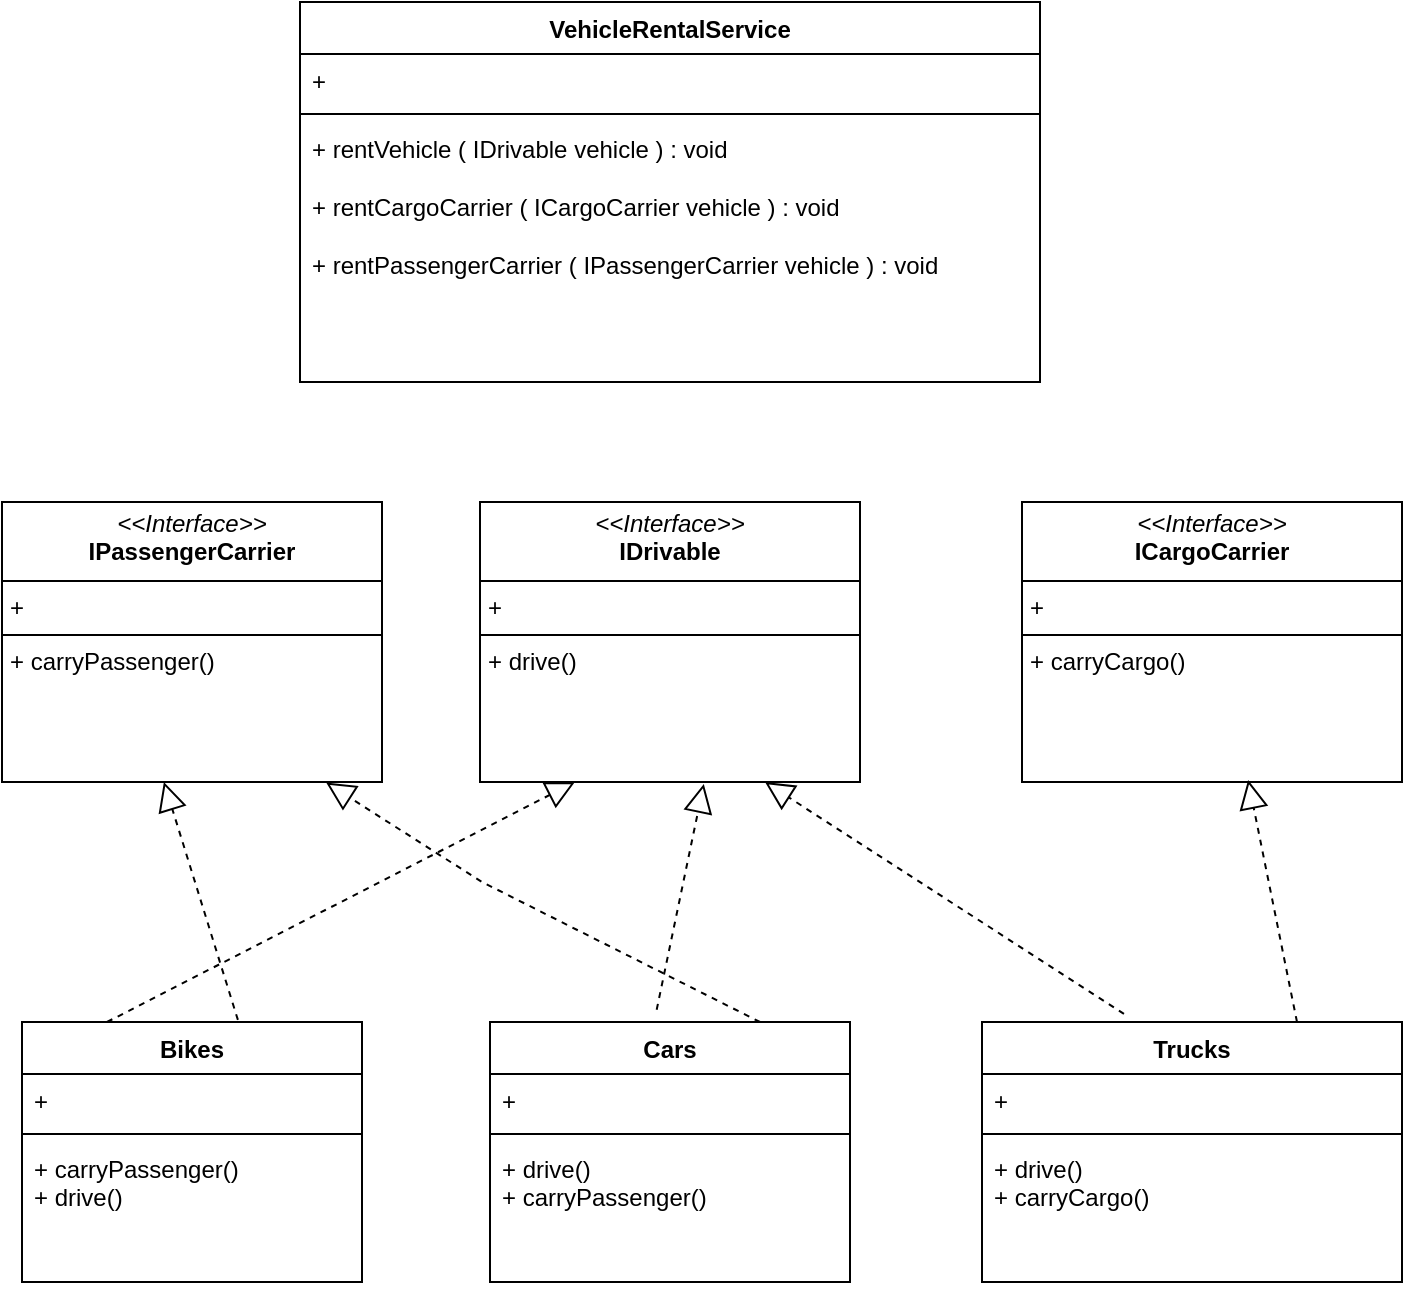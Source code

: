 <mxfile version="25.0.1">
  <diagram name="Trang-1" id="bMpoEF0E9M4z_3z-UyPW">
    <mxGraphModel dx="862" dy="1751" grid="1" gridSize="10" guides="1" tooltips="1" connect="1" arrows="1" fold="1" page="1" pageScale="1" pageWidth="827" pageHeight="1169" math="0" shadow="0">
      <root>
        <mxCell id="0" />
        <mxCell id="1" parent="0" />
        <mxCell id="sbpN2eOIBqhHMyNQSAUs-1" value="&lt;p style=&quot;margin:0px;margin-top:4px;text-align:center;&quot;&gt;&lt;i&gt;&amp;lt;&amp;lt;Interface&amp;gt;&amp;gt;&lt;/i&gt;&lt;br&gt;&lt;b&gt;IDrivable&lt;/b&gt;&lt;/p&gt;&lt;hr size=&quot;1&quot; style=&quot;border-style:solid;&quot;&gt;&lt;p style=&quot;margin:0px;margin-left:4px;&quot;&gt;+&amp;nbsp;&lt;/p&gt;&lt;hr size=&quot;1&quot; style=&quot;border-style:solid;&quot;&gt;&lt;p style=&quot;margin:0px;margin-left:4px;&quot;&gt;+ drive()&amp;nbsp;&lt;/p&gt;" style="verticalAlign=top;align=left;overflow=fill;html=1;whiteSpace=wrap;" parent="1" vertex="1">
          <mxGeometry x="319" y="160" width="190" height="140" as="geometry" />
        </mxCell>
        <mxCell id="sbpN2eOIBqhHMyNQSAUs-2" value="&lt;p style=&quot;margin:0px;margin-top:4px;text-align:center;&quot;&gt;&lt;i&gt;&amp;lt;&amp;lt;Interface&amp;gt;&amp;gt;&lt;/i&gt;&lt;br&gt;&lt;b&gt;ICargoCarrier&lt;/b&gt;&lt;/p&gt;&lt;hr size=&quot;1&quot; style=&quot;border-style:solid;&quot;&gt;&lt;p style=&quot;margin:0px;margin-left:4px;&quot;&gt;+&amp;nbsp;&lt;/p&gt;&lt;hr size=&quot;1&quot; style=&quot;border-style:solid;&quot;&gt;&lt;p style=&quot;margin:0px;margin-left:4px;&quot;&gt;+ carryCargo()&amp;nbsp;&lt;/p&gt;" style="verticalAlign=top;align=left;overflow=fill;html=1;whiteSpace=wrap;" parent="1" vertex="1">
          <mxGeometry x="590" y="160" width="190" height="140" as="geometry" />
        </mxCell>
        <mxCell id="sbpN2eOIBqhHMyNQSAUs-3" value="&lt;p style=&quot;margin:0px;margin-top:4px;text-align:center;&quot;&gt;&lt;i&gt;&amp;lt;&amp;lt;Interface&amp;gt;&amp;gt;&lt;/i&gt;&lt;br&gt;&lt;b&gt;IPassengerCarrier&lt;/b&gt;&lt;/p&gt;&lt;hr size=&quot;1&quot; style=&quot;border-style:solid;&quot;&gt;&lt;p style=&quot;margin:0px;margin-left:4px;&quot;&gt;+&amp;nbsp;&lt;/p&gt;&lt;hr size=&quot;1&quot; style=&quot;border-style:solid;&quot;&gt;&lt;p style=&quot;margin:0px;margin-left:4px;&quot;&gt;+ carryPassenger()&lt;/p&gt;" style="verticalAlign=top;align=left;overflow=fill;html=1;whiteSpace=wrap;" parent="1" vertex="1">
          <mxGeometry x="80" y="160" width="190" height="140" as="geometry" />
        </mxCell>
        <mxCell id="_xIk04XoQRePyAZoHUcV-1" value="Cars" style="swimlane;fontStyle=1;align=center;verticalAlign=top;childLayout=stackLayout;horizontal=1;startSize=26;horizontalStack=0;resizeParent=1;resizeParentMax=0;resizeLast=0;collapsible=1;marginBottom=0;whiteSpace=wrap;html=1;" parent="1" vertex="1">
          <mxGeometry x="324" y="420" width="180" height="130" as="geometry" />
        </mxCell>
        <mxCell id="_xIk04XoQRePyAZoHUcV-2" value="+&amp;nbsp;" style="text;strokeColor=none;fillColor=none;align=left;verticalAlign=top;spacingLeft=4;spacingRight=4;overflow=hidden;rotatable=0;points=[[0,0.5],[1,0.5]];portConstraint=eastwest;whiteSpace=wrap;html=1;" parent="_xIk04XoQRePyAZoHUcV-1" vertex="1">
          <mxGeometry y="26" width="180" height="26" as="geometry" />
        </mxCell>
        <mxCell id="_xIk04XoQRePyAZoHUcV-3" value="" style="line;strokeWidth=1;fillColor=none;align=left;verticalAlign=middle;spacingTop=-1;spacingLeft=3;spacingRight=3;rotatable=0;labelPosition=right;points=[];portConstraint=eastwest;strokeColor=inherit;" parent="_xIk04XoQRePyAZoHUcV-1" vertex="1">
          <mxGeometry y="52" width="180" height="8" as="geometry" />
        </mxCell>
        <mxCell id="_xIk04XoQRePyAZoHUcV-4" value="+ drive()&amp;nbsp;&lt;div&gt;+ carryPassenger()&amp;nbsp;&lt;/div&gt;" style="text;strokeColor=none;fillColor=none;align=left;verticalAlign=top;spacingLeft=4;spacingRight=4;overflow=hidden;rotatable=0;points=[[0,0.5],[1,0.5]];portConstraint=eastwest;whiteSpace=wrap;html=1;" parent="_xIk04XoQRePyAZoHUcV-1" vertex="1">
          <mxGeometry y="60" width="180" height="70" as="geometry" />
        </mxCell>
        <mxCell id="_xIk04XoQRePyAZoHUcV-5" value="Bikes" style="swimlane;fontStyle=1;align=center;verticalAlign=top;childLayout=stackLayout;horizontal=1;startSize=26;horizontalStack=0;resizeParent=1;resizeParentMax=0;resizeLast=0;collapsible=1;marginBottom=0;whiteSpace=wrap;html=1;" parent="1" vertex="1">
          <mxGeometry x="90" y="420" width="170" height="130" as="geometry" />
        </mxCell>
        <mxCell id="_xIk04XoQRePyAZoHUcV-6" value="+&amp;nbsp;" style="text;strokeColor=none;fillColor=none;align=left;verticalAlign=top;spacingLeft=4;spacingRight=4;overflow=hidden;rotatable=0;points=[[0,0.5],[1,0.5]];portConstraint=eastwest;whiteSpace=wrap;html=1;" parent="_xIk04XoQRePyAZoHUcV-5" vertex="1">
          <mxGeometry y="26" width="170" height="26" as="geometry" />
        </mxCell>
        <mxCell id="_xIk04XoQRePyAZoHUcV-7" value="" style="line;strokeWidth=1;fillColor=none;align=left;verticalAlign=middle;spacingTop=-1;spacingLeft=3;spacingRight=3;rotatable=0;labelPosition=right;points=[];portConstraint=eastwest;strokeColor=inherit;" parent="_xIk04XoQRePyAZoHUcV-5" vertex="1">
          <mxGeometry y="52" width="170" height="8" as="geometry" />
        </mxCell>
        <mxCell id="_xIk04XoQRePyAZoHUcV-8" value="+ carryPassenger()&lt;div&gt;+ drive()&amp;nbsp;&lt;/div&gt;" style="text;strokeColor=none;fillColor=none;align=left;verticalAlign=top;spacingLeft=4;spacingRight=4;overflow=hidden;rotatable=0;points=[[0,0.5],[1,0.5]];portConstraint=eastwest;whiteSpace=wrap;html=1;" parent="_xIk04XoQRePyAZoHUcV-5" vertex="1">
          <mxGeometry y="60" width="170" height="70" as="geometry" />
        </mxCell>
        <mxCell id="_xIk04XoQRePyAZoHUcV-9" value="Trucks" style="swimlane;fontStyle=1;align=center;verticalAlign=top;childLayout=stackLayout;horizontal=1;startSize=26;horizontalStack=0;resizeParent=1;resizeParentMax=0;resizeLast=0;collapsible=1;marginBottom=0;whiteSpace=wrap;html=1;" parent="1" vertex="1">
          <mxGeometry x="570" y="420" width="210" height="130" as="geometry" />
        </mxCell>
        <mxCell id="_xIk04XoQRePyAZoHUcV-10" value="+&amp;nbsp;" style="text;strokeColor=none;fillColor=none;align=left;verticalAlign=top;spacingLeft=4;spacingRight=4;overflow=hidden;rotatable=0;points=[[0,0.5],[1,0.5]];portConstraint=eastwest;whiteSpace=wrap;html=1;" parent="_xIk04XoQRePyAZoHUcV-9" vertex="1">
          <mxGeometry y="26" width="210" height="26" as="geometry" />
        </mxCell>
        <mxCell id="_xIk04XoQRePyAZoHUcV-11" value="" style="line;strokeWidth=1;fillColor=none;align=left;verticalAlign=middle;spacingTop=-1;spacingLeft=3;spacingRight=3;rotatable=0;labelPosition=right;points=[];portConstraint=eastwest;strokeColor=inherit;" parent="_xIk04XoQRePyAZoHUcV-9" vertex="1">
          <mxGeometry y="52" width="210" height="8" as="geometry" />
        </mxCell>
        <mxCell id="_xIk04XoQRePyAZoHUcV-12" value="+ drive()&amp;nbsp;&lt;div&gt;+ carryCargo()&lt;/div&gt;" style="text;strokeColor=none;fillColor=none;align=left;verticalAlign=top;spacingLeft=4;spacingRight=4;overflow=hidden;rotatable=0;points=[[0,0.5],[1,0.5]];portConstraint=eastwest;whiteSpace=wrap;html=1;" parent="_xIk04XoQRePyAZoHUcV-9" vertex="1">
          <mxGeometry y="60" width="210" height="70" as="geometry" />
        </mxCell>
        <mxCell id="_xIk04XoQRePyAZoHUcV-13" value="" style="endArrow=block;dashed=1;endFill=0;endSize=12;html=1;rounded=0;entryX=0.589;entryY=1.007;entryDx=0;entryDy=0;entryPerimeter=0;exitX=0.463;exitY=-0.047;exitDx=0;exitDy=0;exitPerimeter=0;" parent="1" source="_xIk04XoQRePyAZoHUcV-1" target="sbpN2eOIBqhHMyNQSAUs-1" edge="1">
          <mxGeometry width="160" relative="1" as="geometry">
            <mxPoint x="100" y="370" as="sourcePoint" />
            <mxPoint x="260" y="370" as="targetPoint" />
          </mxGeometry>
        </mxCell>
        <mxCell id="_xIk04XoQRePyAZoHUcV-14" value="" style="endArrow=block;dashed=1;endFill=0;endSize=12;html=1;rounded=0;entryX=0.426;entryY=1;entryDx=0;entryDy=0;entryPerimeter=0;exitX=0.635;exitY=-0.008;exitDx=0;exitDy=0;exitPerimeter=0;" parent="1" source="_xIk04XoQRePyAZoHUcV-5" target="sbpN2eOIBqhHMyNQSAUs-3" edge="1">
          <mxGeometry width="160" relative="1" as="geometry">
            <mxPoint x="330" y="400" as="sourcePoint" />
            <mxPoint x="490" y="400" as="targetPoint" />
          </mxGeometry>
        </mxCell>
        <mxCell id="_xIk04XoQRePyAZoHUcV-15" value="" style="endArrow=block;dashed=1;endFill=0;endSize=12;html=1;rounded=0;entryX=0.75;entryY=1;entryDx=0;entryDy=0;exitX=0.338;exitY=-0.031;exitDx=0;exitDy=0;exitPerimeter=0;" parent="1" source="_xIk04XoQRePyAZoHUcV-9" target="sbpN2eOIBqhHMyNQSAUs-1" edge="1">
          <mxGeometry width="160" relative="1" as="geometry">
            <mxPoint x="330" y="400" as="sourcePoint" />
            <mxPoint x="490" y="400" as="targetPoint" />
          </mxGeometry>
        </mxCell>
        <mxCell id="_xIk04XoQRePyAZoHUcV-16" value="" style="endArrow=block;dashed=1;endFill=0;endSize=12;html=1;rounded=0;entryX=0.853;entryY=1.002;entryDx=0;entryDy=0;exitX=0.75;exitY=0;exitDx=0;exitDy=0;entryPerimeter=0;" parent="1" source="_xIk04XoQRePyAZoHUcV-1" target="sbpN2eOIBqhHMyNQSAUs-3" edge="1">
          <mxGeometry width="160" relative="1" as="geometry">
            <mxPoint x="330" y="400" as="sourcePoint" />
            <mxPoint x="490" y="400" as="targetPoint" />
            <Array as="points">
              <mxPoint x="320" y="350" />
            </Array>
          </mxGeometry>
        </mxCell>
        <mxCell id="_xIk04XoQRePyAZoHUcV-17" value="" style="endArrow=block;dashed=1;endFill=0;endSize=12;html=1;rounded=0;entryX=0.25;entryY=1;entryDx=0;entryDy=0;exitX=0.25;exitY=0;exitDx=0;exitDy=0;" parent="1" source="_xIk04XoQRePyAZoHUcV-5" target="sbpN2eOIBqhHMyNQSAUs-1" edge="1">
          <mxGeometry width="160" relative="1" as="geometry">
            <mxPoint x="330" y="400" as="sourcePoint" />
            <mxPoint x="490" y="400" as="targetPoint" />
          </mxGeometry>
        </mxCell>
        <mxCell id="_xIk04XoQRePyAZoHUcV-18" value="" style="endArrow=block;dashed=1;endFill=0;endSize=12;html=1;rounded=0;entryX=0.595;entryY=0.993;entryDx=0;entryDy=0;entryPerimeter=0;exitX=0.75;exitY=0;exitDx=0;exitDy=0;" parent="1" source="_xIk04XoQRePyAZoHUcV-9" target="sbpN2eOIBqhHMyNQSAUs-2" edge="1">
          <mxGeometry width="160" relative="1" as="geometry">
            <mxPoint x="460" y="690" as="sourcePoint" />
            <mxPoint x="620" y="690" as="targetPoint" />
          </mxGeometry>
        </mxCell>
        <mxCell id="_xIk04XoQRePyAZoHUcV-19" value="VehicleRentalService" style="swimlane;fontStyle=1;align=center;verticalAlign=top;childLayout=stackLayout;horizontal=1;startSize=26;horizontalStack=0;resizeParent=1;resizeParentMax=0;resizeLast=0;collapsible=1;marginBottom=0;whiteSpace=wrap;html=1;" parent="1" vertex="1">
          <mxGeometry x="229" y="-90" width="370" height="190" as="geometry" />
        </mxCell>
        <mxCell id="_xIk04XoQRePyAZoHUcV-20" value="+&amp;nbsp;" style="text;strokeColor=none;fillColor=none;align=left;verticalAlign=top;spacingLeft=4;spacingRight=4;overflow=hidden;rotatable=0;points=[[0,0.5],[1,0.5]];portConstraint=eastwest;whiteSpace=wrap;html=1;" parent="_xIk04XoQRePyAZoHUcV-19" vertex="1">
          <mxGeometry y="26" width="370" height="26" as="geometry" />
        </mxCell>
        <mxCell id="_xIk04XoQRePyAZoHUcV-21" value="" style="line;strokeWidth=1;fillColor=none;align=left;verticalAlign=middle;spacingTop=-1;spacingLeft=3;spacingRight=3;rotatable=0;labelPosition=right;points=[];portConstraint=eastwest;strokeColor=inherit;" parent="_xIk04XoQRePyAZoHUcV-19" vertex="1">
          <mxGeometry y="52" width="370" height="8" as="geometry" />
        </mxCell>
        <mxCell id="_xIk04XoQRePyAZoHUcV-22" value="+ rentVehicle ( IDrivable vehicle ) : void&lt;div&gt;&lt;br&gt;&lt;/div&gt;&lt;div&gt;+ rentCargoCarrier ( ICargoCarrier vehicle ) : void&lt;/div&gt;&lt;div&gt;&lt;br&gt;&lt;/div&gt;&lt;div&gt;+ rentPassengerCarrier ( IPassengerCarrier vehicle ) : void&lt;/div&gt;" style="text;strokeColor=none;fillColor=none;align=left;verticalAlign=top;spacingLeft=4;spacingRight=4;overflow=hidden;rotatable=0;points=[[0,0.5],[1,0.5]];portConstraint=eastwest;whiteSpace=wrap;html=1;" parent="_xIk04XoQRePyAZoHUcV-19" vertex="1">
          <mxGeometry y="60" width="370" height="130" as="geometry" />
        </mxCell>
      </root>
    </mxGraphModel>
  </diagram>
</mxfile>
